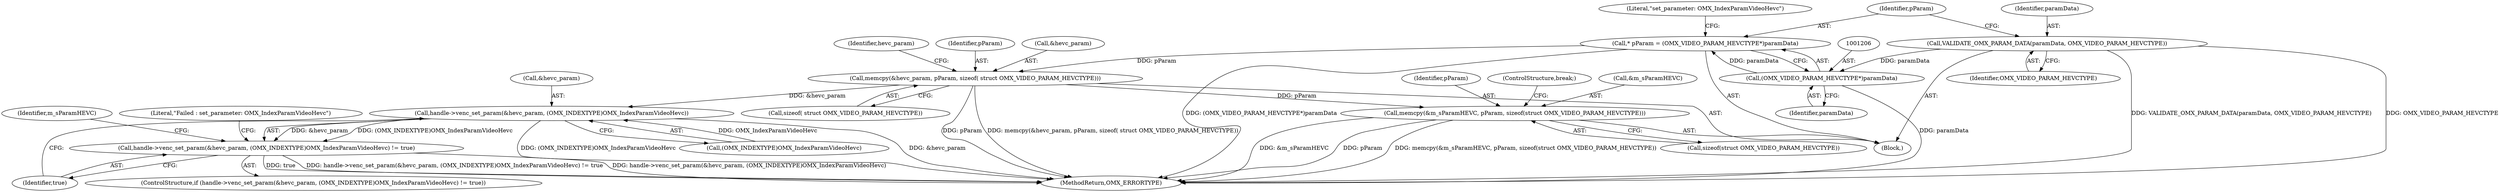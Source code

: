 digraph "0_Android_560ccdb509a7b86186fac0fce1b25bd9a3e6a6e8_7@API" {
"1001211" [label="(Call,memcpy(&hevc_param, pParam, sizeof( struct OMX_VIDEO_PARAM_HEVCTYPE)))"];
"1001203" [label="(Call,* pParam = (OMX_VIDEO_PARAM_HEVCTYPE*)paramData)"];
"1001205" [label="(Call,(OMX_VIDEO_PARAM_HEVCTYPE*)paramData)"];
"1001199" [label="(Call,VALIDATE_OMX_PARAM_DATA(paramData, OMX_VIDEO_PARAM_HEVCTYPE))"];
"1001219" [label="(Call,handle->venc_set_param(&hevc_param, (OMX_INDEXTYPE)OMX_IndexParamVideoHevc))"];
"1001218" [label="(Call,handle->venc_set_param(&hevc_param, (OMX_INDEXTYPE)OMX_IndexParamVideoHevc) != true)"];
"1001231" [label="(Call,memcpy(&m_sParamHEVC, pParam, sizeof(struct OMX_VIDEO_PARAM_HEVCTYPE)))"];
"1001205" [label="(Call,(OMX_VIDEO_PARAM_HEVCTYPE*)paramData)"];
"1001217" [label="(ControlStructure,if (handle->venc_set_param(&hevc_param, (OMX_INDEXTYPE)OMX_IndexParamVideoHevc) != true))"];
"1001215" [label="(Call,sizeof( struct OMX_VIDEO_PARAM_HEVCTYPE))"];
"1001218" [label="(Call,handle->venc_set_param(&hevc_param, (OMX_INDEXTYPE)OMX_IndexParamVideoHevc) != true)"];
"1001232" [label="(Call,&m_sParamHEVC)"];
"1001222" [label="(Call,(OMX_INDEXTYPE)OMX_IndexParamVideoHevc)"];
"1001231" [label="(Call,memcpy(&m_sParamHEVC, pParam, sizeof(struct OMX_VIDEO_PARAM_HEVCTYPE)))"];
"1001201" [label="(Identifier,OMX_VIDEO_PARAM_HEVCTYPE)"];
"1001228" [label="(Literal,\"Failed : set_parameter: OMX_IndexParamVideoHevc\")"];
"1001221" [label="(Identifier,hevc_param)"];
"1001233" [label="(Identifier,m_sParamHEVC)"];
"1001225" [label="(Identifier,true)"];
"1001203" [label="(Call,* pParam = (OMX_VIDEO_PARAM_HEVCTYPE*)paramData)"];
"1001220" [label="(Call,&hevc_param)"];
"1001198" [label="(Block,)"];
"1001234" [label="(Identifier,pParam)"];
"1001207" [label="(Identifier,paramData)"];
"1001214" [label="(Identifier,pParam)"];
"1001200" [label="(Identifier,paramData)"];
"1001211" [label="(Call,memcpy(&hevc_param, pParam, sizeof( struct OMX_VIDEO_PARAM_HEVCTYPE)))"];
"1001204" [label="(Identifier,pParam)"];
"1001212" [label="(Call,&hevc_param)"];
"1001210" [label="(Literal,\"set_parameter: OMX_IndexParamVideoHevc\")"];
"1001237" [label="(ControlStructure,break;)"];
"1002913" [label="(MethodReturn,OMX_ERRORTYPE)"];
"1001235" [label="(Call,sizeof(struct OMX_VIDEO_PARAM_HEVCTYPE))"];
"1001199" [label="(Call,VALIDATE_OMX_PARAM_DATA(paramData, OMX_VIDEO_PARAM_HEVCTYPE))"];
"1001219" [label="(Call,handle->venc_set_param(&hevc_param, (OMX_INDEXTYPE)OMX_IndexParamVideoHevc))"];
"1001211" -> "1001198"  [label="AST: "];
"1001211" -> "1001215"  [label="CFG: "];
"1001212" -> "1001211"  [label="AST: "];
"1001214" -> "1001211"  [label="AST: "];
"1001215" -> "1001211"  [label="AST: "];
"1001221" -> "1001211"  [label="CFG: "];
"1001211" -> "1002913"  [label="DDG: memcpy(&hevc_param, pParam, sizeof( struct OMX_VIDEO_PARAM_HEVCTYPE))"];
"1001211" -> "1002913"  [label="DDG: pParam"];
"1001203" -> "1001211"  [label="DDG: pParam"];
"1001211" -> "1001219"  [label="DDG: &hevc_param"];
"1001211" -> "1001231"  [label="DDG: pParam"];
"1001203" -> "1001198"  [label="AST: "];
"1001203" -> "1001205"  [label="CFG: "];
"1001204" -> "1001203"  [label="AST: "];
"1001205" -> "1001203"  [label="AST: "];
"1001210" -> "1001203"  [label="CFG: "];
"1001203" -> "1002913"  [label="DDG: (OMX_VIDEO_PARAM_HEVCTYPE*)paramData"];
"1001205" -> "1001203"  [label="DDG: paramData"];
"1001205" -> "1001207"  [label="CFG: "];
"1001206" -> "1001205"  [label="AST: "];
"1001207" -> "1001205"  [label="AST: "];
"1001205" -> "1002913"  [label="DDG: paramData"];
"1001199" -> "1001205"  [label="DDG: paramData"];
"1001199" -> "1001198"  [label="AST: "];
"1001199" -> "1001201"  [label="CFG: "];
"1001200" -> "1001199"  [label="AST: "];
"1001201" -> "1001199"  [label="AST: "];
"1001204" -> "1001199"  [label="CFG: "];
"1001199" -> "1002913"  [label="DDG: VALIDATE_OMX_PARAM_DATA(paramData, OMX_VIDEO_PARAM_HEVCTYPE)"];
"1001199" -> "1002913"  [label="DDG: OMX_VIDEO_PARAM_HEVCTYPE"];
"1001219" -> "1001218"  [label="AST: "];
"1001219" -> "1001222"  [label="CFG: "];
"1001220" -> "1001219"  [label="AST: "];
"1001222" -> "1001219"  [label="AST: "];
"1001225" -> "1001219"  [label="CFG: "];
"1001219" -> "1002913"  [label="DDG: &hevc_param"];
"1001219" -> "1002913"  [label="DDG: (OMX_INDEXTYPE)OMX_IndexParamVideoHevc"];
"1001219" -> "1001218"  [label="DDG: &hevc_param"];
"1001219" -> "1001218"  [label="DDG: (OMX_INDEXTYPE)OMX_IndexParamVideoHevc"];
"1001222" -> "1001219"  [label="DDG: OMX_IndexParamVideoHevc"];
"1001218" -> "1001217"  [label="AST: "];
"1001218" -> "1001225"  [label="CFG: "];
"1001225" -> "1001218"  [label="AST: "];
"1001228" -> "1001218"  [label="CFG: "];
"1001233" -> "1001218"  [label="CFG: "];
"1001218" -> "1002913"  [label="DDG: handle->venc_set_param(&hevc_param, (OMX_INDEXTYPE)OMX_IndexParamVideoHevc) != true"];
"1001218" -> "1002913"  [label="DDG: handle->venc_set_param(&hevc_param, (OMX_INDEXTYPE)OMX_IndexParamVideoHevc)"];
"1001218" -> "1002913"  [label="DDG: true"];
"1001231" -> "1001198"  [label="AST: "];
"1001231" -> "1001235"  [label="CFG: "];
"1001232" -> "1001231"  [label="AST: "];
"1001234" -> "1001231"  [label="AST: "];
"1001235" -> "1001231"  [label="AST: "];
"1001237" -> "1001231"  [label="CFG: "];
"1001231" -> "1002913"  [label="DDG: &m_sParamHEVC"];
"1001231" -> "1002913"  [label="DDG: pParam"];
"1001231" -> "1002913"  [label="DDG: memcpy(&m_sParamHEVC, pParam, sizeof(struct OMX_VIDEO_PARAM_HEVCTYPE))"];
}
